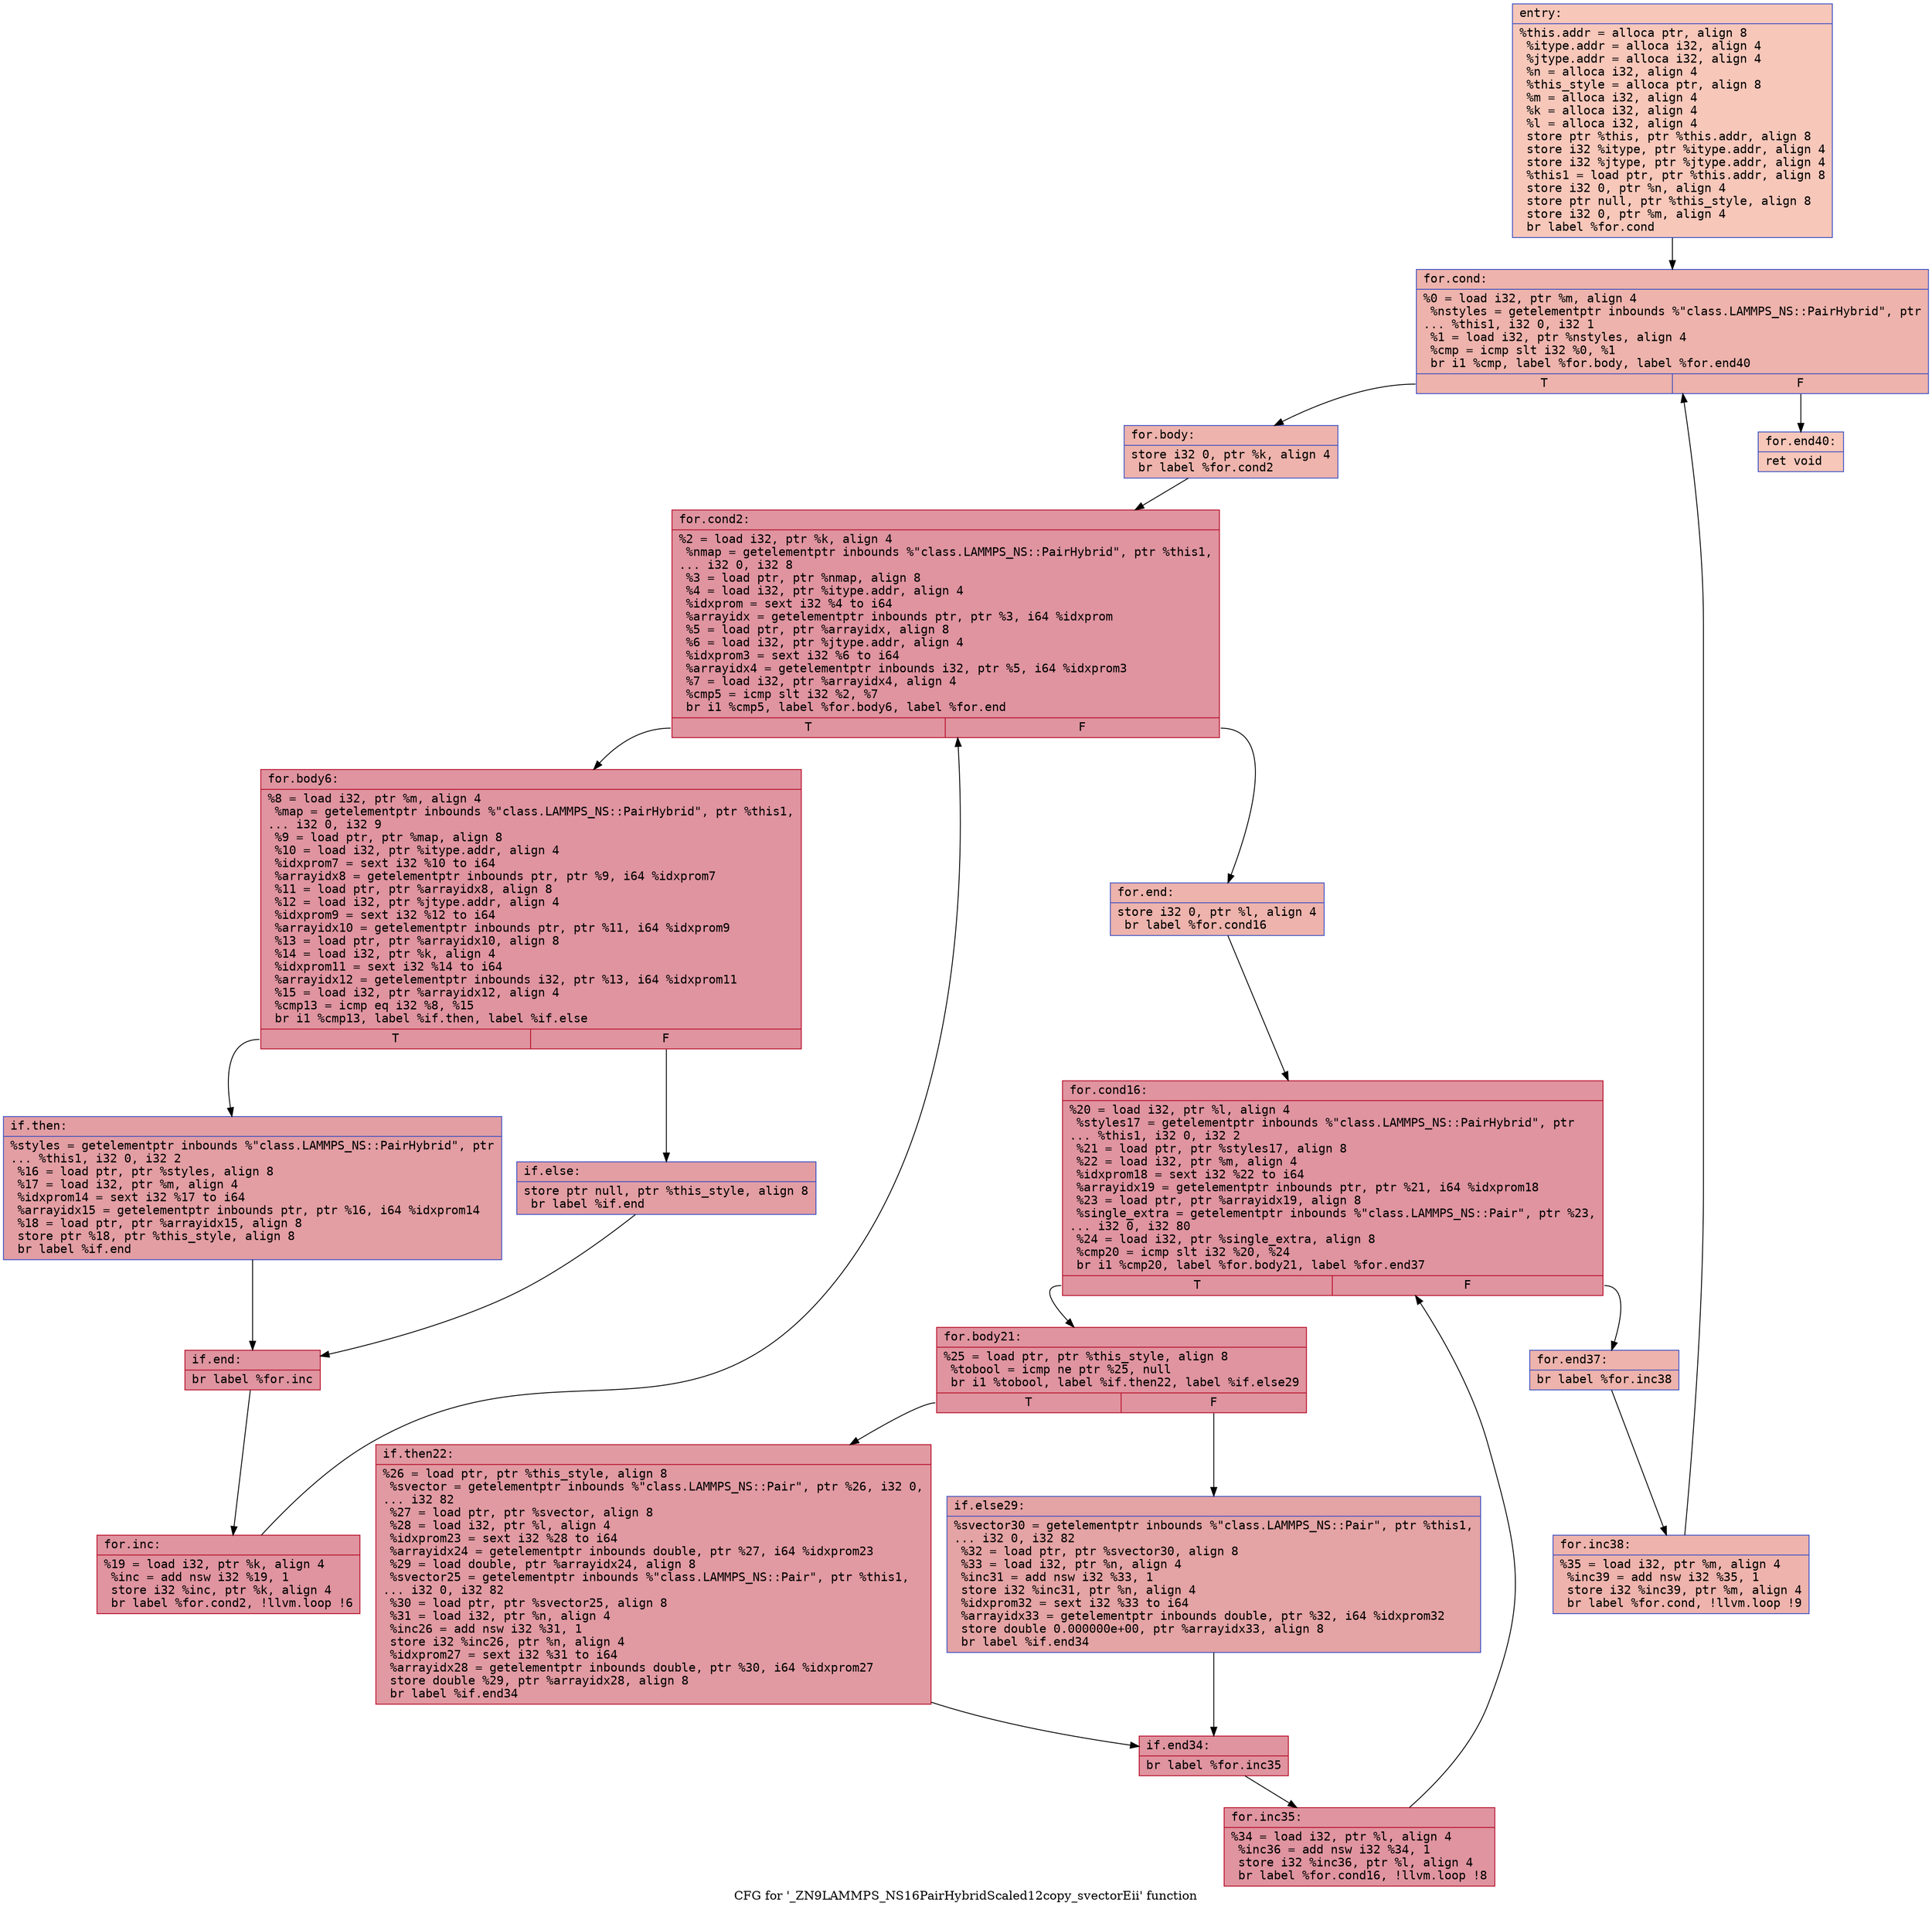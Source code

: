 digraph "CFG for '_ZN9LAMMPS_NS16PairHybridScaled12copy_svectorEii' function" {
	label="CFG for '_ZN9LAMMPS_NS16PairHybridScaled12copy_svectorEii' function";

	Node0x5623837b9530 [shape=record,color="#3d50c3ff", style=filled, fillcolor="#ec7f6370" fontname="Courier",label="{entry:\l|  %this.addr = alloca ptr, align 8\l  %itype.addr = alloca i32, align 4\l  %jtype.addr = alloca i32, align 4\l  %n = alloca i32, align 4\l  %this_style = alloca ptr, align 8\l  %m = alloca i32, align 4\l  %k = alloca i32, align 4\l  %l = alloca i32, align 4\l  store ptr %this, ptr %this.addr, align 8\l  store i32 %itype, ptr %itype.addr, align 4\l  store i32 %jtype, ptr %jtype.addr, align 4\l  %this1 = load ptr, ptr %this.addr, align 8\l  store i32 0, ptr %n, align 4\l  store ptr null, ptr %this_style, align 8\l  store i32 0, ptr %m, align 4\l  br label %for.cond\l}"];
	Node0x5623837b9530 -> Node0x5623837ba010[tooltip="entry -> for.cond\nProbability 100.00%" ];
	Node0x5623837ba010 [shape=record,color="#3d50c3ff", style=filled, fillcolor="#d6524470" fontname="Courier",label="{for.cond:\l|  %0 = load i32, ptr %m, align 4\l  %nstyles = getelementptr inbounds %\"class.LAMMPS_NS::PairHybrid\", ptr\l... %this1, i32 0, i32 1\l  %1 = load i32, ptr %nstyles, align 4\l  %cmp = icmp slt i32 %0, %1\l  br i1 %cmp, label %for.body, label %for.end40\l|{<s0>T|<s1>F}}"];
	Node0x5623837ba010:s0 -> Node0x5623837ba390[tooltip="for.cond -> for.body\nProbability 96.88%" ];
	Node0x5623837ba010:s1 -> Node0x5623837ba410[tooltip="for.cond -> for.end40\nProbability 3.12%" ];
	Node0x5623837ba390 [shape=record,color="#3d50c3ff", style=filled, fillcolor="#d6524470" fontname="Courier",label="{for.body:\l|  store i32 0, ptr %k, align 4\l  br label %for.cond2\l}"];
	Node0x5623837ba390 -> Node0x5623837ba5e0[tooltip="for.body -> for.cond2\nProbability 100.00%" ];
	Node0x5623837ba5e0 [shape=record,color="#b70d28ff", style=filled, fillcolor="#b70d2870" fontname="Courier",label="{for.cond2:\l|  %2 = load i32, ptr %k, align 4\l  %nmap = getelementptr inbounds %\"class.LAMMPS_NS::PairHybrid\", ptr %this1,\l... i32 0, i32 8\l  %3 = load ptr, ptr %nmap, align 8\l  %4 = load i32, ptr %itype.addr, align 4\l  %idxprom = sext i32 %4 to i64\l  %arrayidx = getelementptr inbounds ptr, ptr %3, i64 %idxprom\l  %5 = load ptr, ptr %arrayidx, align 8\l  %6 = load i32, ptr %jtype.addr, align 4\l  %idxprom3 = sext i32 %6 to i64\l  %arrayidx4 = getelementptr inbounds i32, ptr %5, i64 %idxprom3\l  %7 = load i32, ptr %arrayidx4, align 4\l  %cmp5 = icmp slt i32 %2, %7\l  br i1 %cmp5, label %for.body6, label %for.end\l|{<s0>T|<s1>F}}"];
	Node0x5623837ba5e0:s0 -> Node0x5623837b9c90[tooltip="for.cond2 -> for.body6\nProbability 96.88%" ];
	Node0x5623837ba5e0:s1 -> Node0x5623837b9d10[tooltip="for.cond2 -> for.end\nProbability 3.12%" ];
	Node0x5623837b9c90 [shape=record,color="#b70d28ff", style=filled, fillcolor="#b70d2870" fontname="Courier",label="{for.body6:\l|  %8 = load i32, ptr %m, align 4\l  %map = getelementptr inbounds %\"class.LAMMPS_NS::PairHybrid\", ptr %this1,\l... i32 0, i32 9\l  %9 = load ptr, ptr %map, align 8\l  %10 = load i32, ptr %itype.addr, align 4\l  %idxprom7 = sext i32 %10 to i64\l  %arrayidx8 = getelementptr inbounds ptr, ptr %9, i64 %idxprom7\l  %11 = load ptr, ptr %arrayidx8, align 8\l  %12 = load i32, ptr %jtype.addr, align 4\l  %idxprom9 = sext i32 %12 to i64\l  %arrayidx10 = getelementptr inbounds ptr, ptr %11, i64 %idxprom9\l  %13 = load ptr, ptr %arrayidx10, align 8\l  %14 = load i32, ptr %k, align 4\l  %idxprom11 = sext i32 %14 to i64\l  %arrayidx12 = getelementptr inbounds i32, ptr %13, i64 %idxprom11\l  %15 = load i32, ptr %arrayidx12, align 4\l  %cmp13 = icmp eq i32 %8, %15\l  br i1 %cmp13, label %if.then, label %if.else\l|{<s0>T|<s1>F}}"];
	Node0x5623837b9c90:s0 -> Node0x5623837bbb30[tooltip="for.body6 -> if.then\nProbability 50.00%" ];
	Node0x5623837b9c90:s1 -> Node0x5623837bbba0[tooltip="for.body6 -> if.else\nProbability 50.00%" ];
	Node0x5623837bbb30 [shape=record,color="#3d50c3ff", style=filled, fillcolor="#be242e70" fontname="Courier",label="{if.then:\l|  %styles = getelementptr inbounds %\"class.LAMMPS_NS::PairHybrid\", ptr\l... %this1, i32 0, i32 2\l  %16 = load ptr, ptr %styles, align 8\l  %17 = load i32, ptr %m, align 4\l  %idxprom14 = sext i32 %17 to i64\l  %arrayidx15 = getelementptr inbounds ptr, ptr %16, i64 %idxprom14\l  %18 = load ptr, ptr %arrayidx15, align 8\l  store ptr %18, ptr %this_style, align 8\l  br label %if.end\l}"];
	Node0x5623837bbb30 -> Node0x5623837bc130[tooltip="if.then -> if.end\nProbability 100.00%" ];
	Node0x5623837bbba0 [shape=record,color="#3d50c3ff", style=filled, fillcolor="#be242e70" fontname="Courier",label="{if.else:\l|  store ptr null, ptr %this_style, align 8\l  br label %if.end\l}"];
	Node0x5623837bbba0 -> Node0x5623837bc130[tooltip="if.else -> if.end\nProbability 100.00%" ];
	Node0x5623837bc130 [shape=record,color="#b70d28ff", style=filled, fillcolor="#b70d2870" fontname="Courier",label="{if.end:\l|  br label %for.inc\l}"];
	Node0x5623837bc130 -> Node0x5623837bc320[tooltip="if.end -> for.inc\nProbability 100.00%" ];
	Node0x5623837bc320 [shape=record,color="#b70d28ff", style=filled, fillcolor="#b70d2870" fontname="Courier",label="{for.inc:\l|  %19 = load i32, ptr %k, align 4\l  %inc = add nsw i32 %19, 1\l  store i32 %inc, ptr %k, align 4\l  br label %for.cond2, !llvm.loop !6\l}"];
	Node0x5623837bc320 -> Node0x5623837ba5e0[tooltip="for.inc -> for.cond2\nProbability 100.00%" ];
	Node0x5623837b9d10 [shape=record,color="#3d50c3ff", style=filled, fillcolor="#d6524470" fontname="Courier",label="{for.end:\l|  store i32 0, ptr %l, align 4\l  br label %for.cond16\l}"];
	Node0x5623837b9d10 -> Node0x5623837bc7b0[tooltip="for.end -> for.cond16\nProbability 100.00%" ];
	Node0x5623837bc7b0 [shape=record,color="#b70d28ff", style=filled, fillcolor="#b70d2870" fontname="Courier",label="{for.cond16:\l|  %20 = load i32, ptr %l, align 4\l  %styles17 = getelementptr inbounds %\"class.LAMMPS_NS::PairHybrid\", ptr\l... %this1, i32 0, i32 2\l  %21 = load ptr, ptr %styles17, align 8\l  %22 = load i32, ptr %m, align 4\l  %idxprom18 = sext i32 %22 to i64\l  %arrayidx19 = getelementptr inbounds ptr, ptr %21, i64 %idxprom18\l  %23 = load ptr, ptr %arrayidx19, align 8\l  %single_extra = getelementptr inbounds %\"class.LAMMPS_NS::Pair\", ptr %23,\l... i32 0, i32 80\l  %24 = load i32, ptr %single_extra, align 8\l  %cmp20 = icmp slt i32 %20, %24\l  br i1 %cmp20, label %for.body21, label %for.end37\l|{<s0>T|<s1>F}}"];
	Node0x5623837bc7b0:s0 -> Node0x5623837bae30[tooltip="for.cond16 -> for.body21\nProbability 96.88%" ];
	Node0x5623837bc7b0:s1 -> Node0x5623837baeb0[tooltip="for.cond16 -> for.end37\nProbability 3.12%" ];
	Node0x5623837bae30 [shape=record,color="#b70d28ff", style=filled, fillcolor="#b70d2870" fontname="Courier",label="{for.body21:\l|  %25 = load ptr, ptr %this_style, align 8\l  %tobool = icmp ne ptr %25, null\l  br i1 %tobool, label %if.then22, label %if.else29\l|{<s0>T|<s1>F}}"];
	Node0x5623837bae30:s0 -> Node0x5623837bd540[tooltip="for.body21 -> if.then22\nProbability 62.50%" ];
	Node0x5623837bae30:s1 -> Node0x5623837bd590[tooltip="for.body21 -> if.else29\nProbability 37.50%" ];
	Node0x5623837bd540 [shape=record,color="#b70d28ff", style=filled, fillcolor="#bb1b2c70" fontname="Courier",label="{if.then22:\l|  %26 = load ptr, ptr %this_style, align 8\l  %svector = getelementptr inbounds %\"class.LAMMPS_NS::Pair\", ptr %26, i32 0,\l... i32 82\l  %27 = load ptr, ptr %svector, align 8\l  %28 = load i32, ptr %l, align 4\l  %idxprom23 = sext i32 %28 to i64\l  %arrayidx24 = getelementptr inbounds double, ptr %27, i64 %idxprom23\l  %29 = load double, ptr %arrayidx24, align 8\l  %svector25 = getelementptr inbounds %\"class.LAMMPS_NS::Pair\", ptr %this1,\l... i32 0, i32 82\l  %30 = load ptr, ptr %svector25, align 8\l  %31 = load i32, ptr %n, align 4\l  %inc26 = add nsw i32 %31, 1\l  store i32 %inc26, ptr %n, align 4\l  %idxprom27 = sext i32 %31 to i64\l  %arrayidx28 = getelementptr inbounds double, ptr %30, i64 %idxprom27\l  store double %29, ptr %arrayidx28, align 8\l  br label %if.end34\l}"];
	Node0x5623837bd540 -> Node0x5623837be060[tooltip="if.then22 -> if.end34\nProbability 100.00%" ];
	Node0x5623837bd590 [shape=record,color="#3d50c3ff", style=filled, fillcolor="#c32e3170" fontname="Courier",label="{if.else29:\l|  %svector30 = getelementptr inbounds %\"class.LAMMPS_NS::Pair\", ptr %this1,\l... i32 0, i32 82\l  %32 = load ptr, ptr %svector30, align 8\l  %33 = load i32, ptr %n, align 4\l  %inc31 = add nsw i32 %33, 1\l  store i32 %inc31, ptr %n, align 4\l  %idxprom32 = sext i32 %33 to i64\l  %arrayidx33 = getelementptr inbounds double, ptr %32, i64 %idxprom32\l  store double 0.000000e+00, ptr %arrayidx33, align 8\l  br label %if.end34\l}"];
	Node0x5623837bd590 -> Node0x5623837be060[tooltip="if.else29 -> if.end34\nProbability 100.00%" ];
	Node0x5623837be060 [shape=record,color="#b70d28ff", style=filled, fillcolor="#b70d2870" fontname="Courier",label="{if.end34:\l|  br label %for.inc35\l}"];
	Node0x5623837be060 -> Node0x5623837be710[tooltip="if.end34 -> for.inc35\nProbability 100.00%" ];
	Node0x5623837be710 [shape=record,color="#b70d28ff", style=filled, fillcolor="#b70d2870" fontname="Courier",label="{for.inc35:\l|  %34 = load i32, ptr %l, align 4\l  %inc36 = add nsw i32 %34, 1\l  store i32 %inc36, ptr %l, align 4\l  br label %for.cond16, !llvm.loop !8\l}"];
	Node0x5623837be710 -> Node0x5623837bc7b0[tooltip="for.inc35 -> for.cond16\nProbability 100.00%" ];
	Node0x5623837baeb0 [shape=record,color="#3d50c3ff", style=filled, fillcolor="#d6524470" fontname="Courier",label="{for.end37:\l|  br label %for.inc38\l}"];
	Node0x5623837baeb0 -> Node0x5623837beb90[tooltip="for.end37 -> for.inc38\nProbability 100.00%" ];
	Node0x5623837beb90 [shape=record,color="#3d50c3ff", style=filled, fillcolor="#d6524470" fontname="Courier",label="{for.inc38:\l|  %35 = load i32, ptr %m, align 4\l  %inc39 = add nsw i32 %35, 1\l  store i32 %inc39, ptr %m, align 4\l  br label %for.cond, !llvm.loop !9\l}"];
	Node0x5623837beb90 -> Node0x5623837ba010[tooltip="for.inc38 -> for.cond\nProbability 100.00%" ];
	Node0x5623837ba410 [shape=record,color="#3d50c3ff", style=filled, fillcolor="#ec7f6370" fontname="Courier",label="{for.end40:\l|  ret void\l}"];
}

